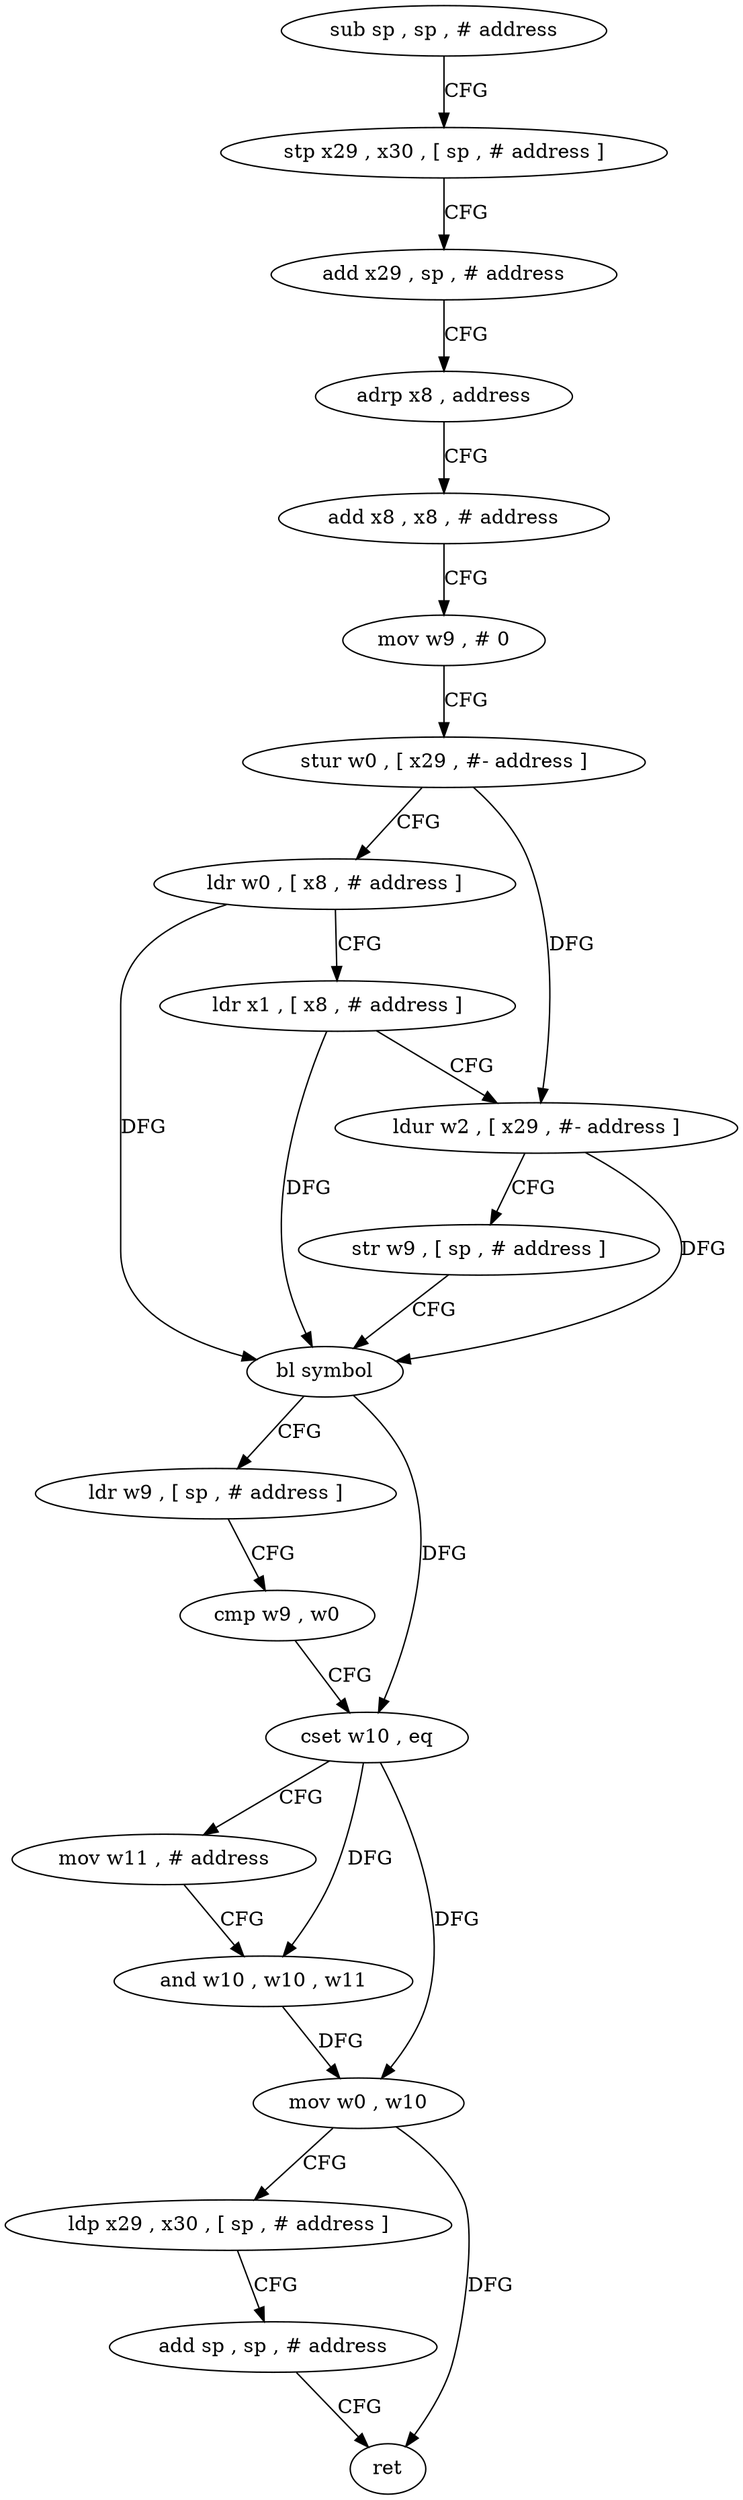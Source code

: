 digraph "func" {
"4216196" [label = "sub sp , sp , # address" ]
"4216200" [label = "stp x29 , x30 , [ sp , # address ]" ]
"4216204" [label = "add x29 , sp , # address" ]
"4216208" [label = "adrp x8 , address" ]
"4216212" [label = "add x8 , x8 , # address" ]
"4216216" [label = "mov w9 , # 0" ]
"4216220" [label = "stur w0 , [ x29 , #- address ]" ]
"4216224" [label = "ldr w0 , [ x8 , # address ]" ]
"4216228" [label = "ldr x1 , [ x8 , # address ]" ]
"4216232" [label = "ldur w2 , [ x29 , #- address ]" ]
"4216236" [label = "str w9 , [ sp , # address ]" ]
"4216240" [label = "bl symbol" ]
"4216244" [label = "ldr w9 , [ sp , # address ]" ]
"4216248" [label = "cmp w9 , w0" ]
"4216252" [label = "cset w10 , eq" ]
"4216256" [label = "mov w11 , # address" ]
"4216260" [label = "and w10 , w10 , w11" ]
"4216264" [label = "mov w0 , w10" ]
"4216268" [label = "ldp x29 , x30 , [ sp , # address ]" ]
"4216272" [label = "add sp , sp , # address" ]
"4216276" [label = "ret" ]
"4216196" -> "4216200" [ label = "CFG" ]
"4216200" -> "4216204" [ label = "CFG" ]
"4216204" -> "4216208" [ label = "CFG" ]
"4216208" -> "4216212" [ label = "CFG" ]
"4216212" -> "4216216" [ label = "CFG" ]
"4216216" -> "4216220" [ label = "CFG" ]
"4216220" -> "4216224" [ label = "CFG" ]
"4216220" -> "4216232" [ label = "DFG" ]
"4216224" -> "4216228" [ label = "CFG" ]
"4216224" -> "4216240" [ label = "DFG" ]
"4216228" -> "4216232" [ label = "CFG" ]
"4216228" -> "4216240" [ label = "DFG" ]
"4216232" -> "4216236" [ label = "CFG" ]
"4216232" -> "4216240" [ label = "DFG" ]
"4216236" -> "4216240" [ label = "CFG" ]
"4216240" -> "4216244" [ label = "CFG" ]
"4216240" -> "4216252" [ label = "DFG" ]
"4216244" -> "4216248" [ label = "CFG" ]
"4216248" -> "4216252" [ label = "CFG" ]
"4216252" -> "4216256" [ label = "CFG" ]
"4216252" -> "4216260" [ label = "DFG" ]
"4216252" -> "4216264" [ label = "DFG" ]
"4216256" -> "4216260" [ label = "CFG" ]
"4216260" -> "4216264" [ label = "DFG" ]
"4216264" -> "4216268" [ label = "CFG" ]
"4216264" -> "4216276" [ label = "DFG" ]
"4216268" -> "4216272" [ label = "CFG" ]
"4216272" -> "4216276" [ label = "CFG" ]
}

